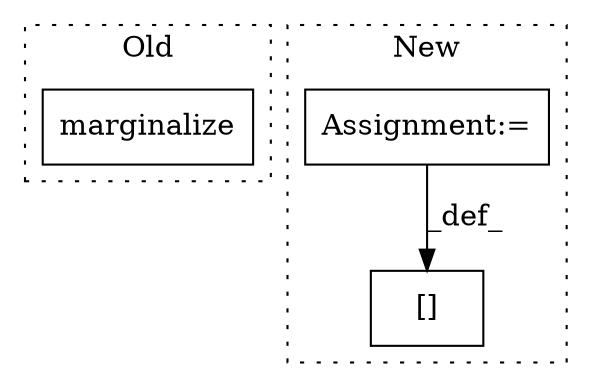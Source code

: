 digraph G {
subgraph cluster0 {
1 [label="marginalize" a="32" s="1532,1578" l="12,1" shape="box"];
label = "Old";
style="dotted";
}
subgraph cluster1 {
2 [label="[]" a="2" s="2640,2656" l="13,1" shape="box"];
3 [label="Assignment:=" a="7" s="2414" l="1" shape="box"];
label = "New";
style="dotted";
}
3 -> 2 [label="_def_"];
}